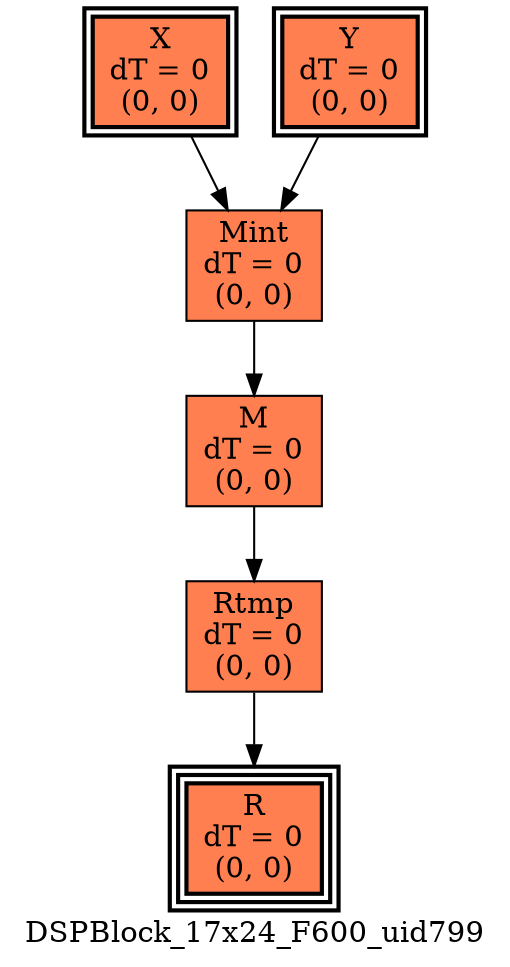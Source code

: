 digraph DSPBlock_17x24_F600_uid799
{
	//graph drawing options
	label=DSPBlock_17x24_F600_uid799;
	labelloc=bottom;
	labeljust=right;
	ratio=auto;
	nodesep=0.25;
	ranksep=0.5;

	//input/output signals of operator DSPBlock_17x24_F600_uid799
	X__DSPBlock_17x24_F600_uid799 [ label="X\ndT = 0\n(0, 0)", shape=box, color=black, style="bold, filled", fillcolor=coral, peripheries=2 ];
	Y__DSPBlock_17x24_F600_uid799 [ label="Y\ndT = 0\n(0, 0)", shape=box, color=black, style="bold, filled", fillcolor=coral, peripheries=2 ];
	R__DSPBlock_17x24_F600_uid799 [ label="R\ndT = 0\n(0, 0)", shape=box, color=black, style="bold, filled", fillcolor=coral, peripheries=3 ];
	{rank=same X__DSPBlock_17x24_F600_uid799, Y__DSPBlock_17x24_F600_uid799};
	{rank=same R__DSPBlock_17x24_F600_uid799};
	//internal signals of operator DSPBlock_17x24_F600_uid799
	Mint__DSPBlock_17x24_F600_uid799 [ label="Mint\ndT = 0\n(0, 0)", shape=box, color=black, style=filled, fillcolor=coral, peripheries=1 ];
	M__DSPBlock_17x24_F600_uid799 [ label="M\ndT = 0\n(0, 0)", shape=box, color=black, style=filled, fillcolor=coral, peripheries=1 ];
	Rtmp__DSPBlock_17x24_F600_uid799 [ label="Rtmp\ndT = 0\n(0, 0)", shape=box, color=black, style=filled, fillcolor=coral, peripheries=1 ];

	//subcomponents of operator DSPBlock_17x24_F600_uid799

	//input and internal signal connections of operator DSPBlock_17x24_F600_uid799
	X__DSPBlock_17x24_F600_uid799 -> Mint__DSPBlock_17x24_F600_uid799 [ arrowhead=normal, arrowsize=1.0, arrowtail=normal, color=black, dir=forward  ];
	Y__DSPBlock_17x24_F600_uid799 -> Mint__DSPBlock_17x24_F600_uid799 [ arrowhead=normal, arrowsize=1.0, arrowtail=normal, color=black, dir=forward  ];
	Mint__DSPBlock_17x24_F600_uid799 -> M__DSPBlock_17x24_F600_uid799 [ arrowhead=normal, arrowsize=1.0, arrowtail=normal, color=black, dir=forward  ];
	M__DSPBlock_17x24_F600_uid799 -> Rtmp__DSPBlock_17x24_F600_uid799 [ arrowhead=normal, arrowsize=1.0, arrowtail=normal, color=black, dir=forward  ];
	Rtmp__DSPBlock_17x24_F600_uid799 -> R__DSPBlock_17x24_F600_uid799 [ arrowhead=normal, arrowsize=1.0, arrowtail=normal, color=black, dir=forward  ];
}

